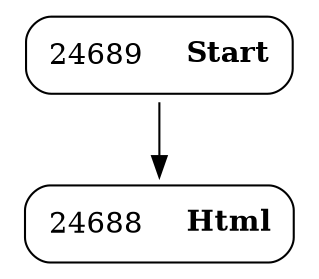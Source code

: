 digraph ast {
node [shape=none];
24688 [label=<<TABLE border='1' cellspacing='0' cellpadding='10' style='rounded' ><TR><TD border='0'>24688</TD><TD border='0'><B>Html</B></TD></TR></TABLE>>];
24689 [label=<<TABLE border='1' cellspacing='0' cellpadding='10' style='rounded' ><TR><TD border='0'>24689</TD><TD border='0'><B>Start</B></TD></TR></TABLE>>];
24689 -> 24688 [weight=2];
}
